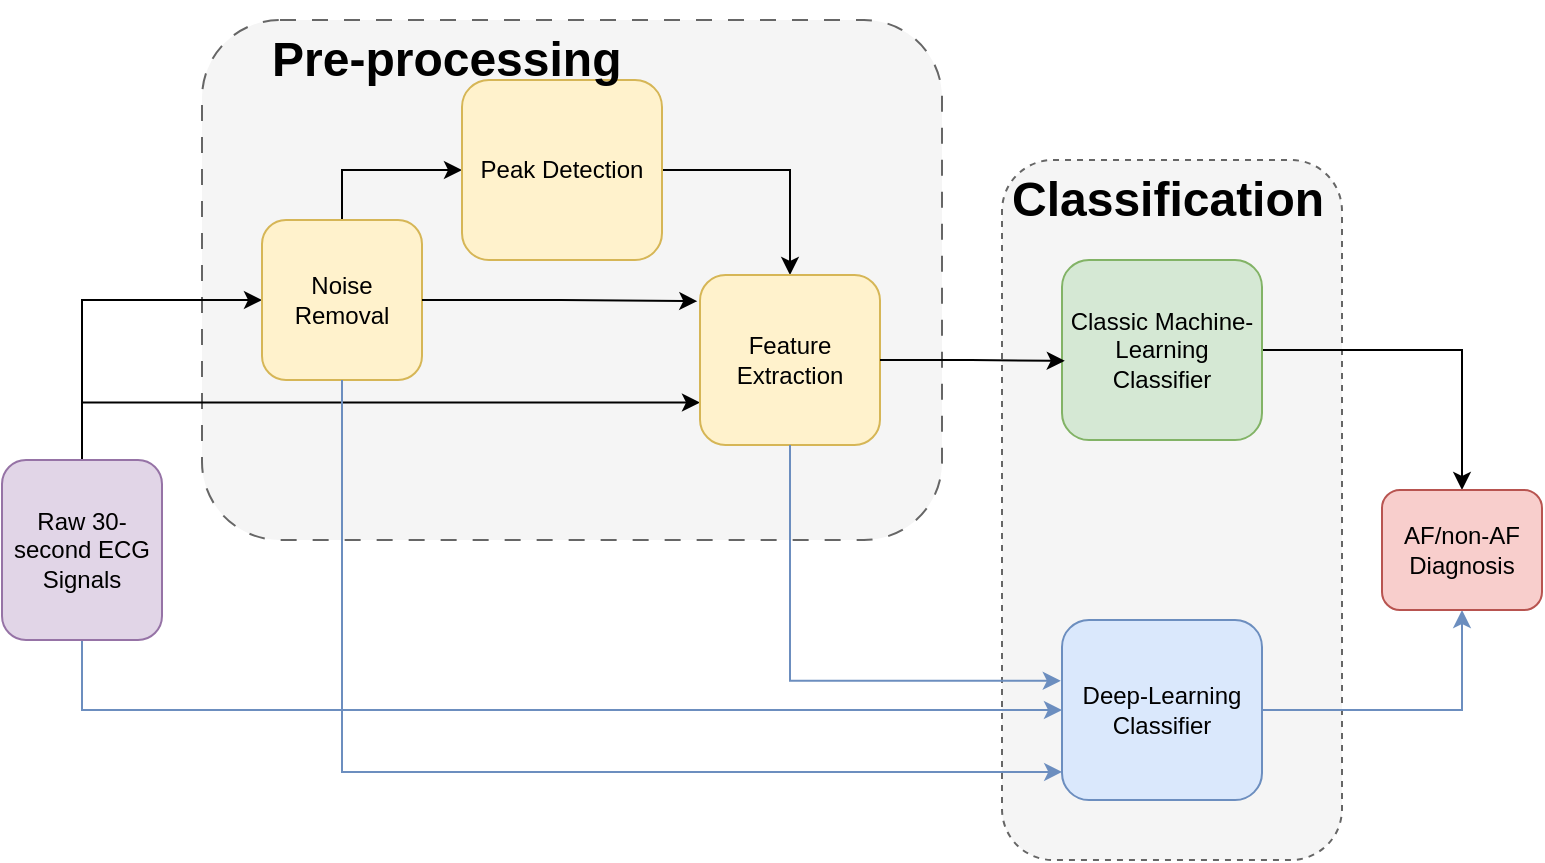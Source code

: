 <mxfile version="22.1.4" type="github">
  <diagram name="Page-1" id="ek9qT0PK-ThIQzX-yF6M">
    <mxGraphModel dx="1349" dy="470" grid="1" gridSize="10" guides="1" tooltips="1" connect="1" arrows="1" fold="1" page="1" pageScale="1" pageWidth="827" pageHeight="1169" math="0" shadow="0">
      <root>
        <mxCell id="0" />
        <mxCell id="1" parent="0" />
        <mxCell id="ctAQiSzqZtmcF7fWLvov-3" value="" style="rounded=1;whiteSpace=wrap;html=1;fillColor=#f5f5f5;fontColor=#333333;strokeColor=#666666;dashed=1;" vertex="1" parent="1">
          <mxGeometry x="520" y="120" width="170" height="350" as="geometry" />
        </mxCell>
        <mxCell id="ctAQiSzqZtmcF7fWLvov-1" value="" style="rounded=1;whiteSpace=wrap;html=1;fillColor=#f5f5f5;strokeColor=#666666;dashed=1;dashPattern=8 8;fontColor=#333333;" vertex="1" parent="1">
          <mxGeometry x="120" y="50" width="370" height="260" as="geometry" />
        </mxCell>
        <mxCell id="TqUBwnNkA9v6iUaSZCdg-25" style="edgeStyle=orthogonalEdgeStyle;rounded=0;orthogonalLoop=1;jettySize=auto;html=1;exitX=0.5;exitY=1;exitDx=0;exitDy=0;entryX=0;entryY=0.5;entryDx=0;entryDy=0;fillColor=#dae8fc;strokeColor=#6c8ebf;" parent="1" source="TqUBwnNkA9v6iUaSZCdg-1" target="TqUBwnNkA9v6iUaSZCdg-19" edge="1">
          <mxGeometry relative="1" as="geometry" />
        </mxCell>
        <mxCell id="TqUBwnNkA9v6iUaSZCdg-26" style="edgeStyle=orthogonalEdgeStyle;rounded=0;orthogonalLoop=1;jettySize=auto;html=1;exitX=0.5;exitY=0;exitDx=0;exitDy=0;entryX=0;entryY=0.5;entryDx=0;entryDy=0;" parent="1" source="TqUBwnNkA9v6iUaSZCdg-1" target="TqUBwnNkA9v6iUaSZCdg-2" edge="1">
          <mxGeometry relative="1" as="geometry" />
        </mxCell>
        <mxCell id="TqUBwnNkA9v6iUaSZCdg-28" style="edgeStyle=orthogonalEdgeStyle;rounded=0;orthogonalLoop=1;jettySize=auto;html=1;exitX=0.5;exitY=0;exitDx=0;exitDy=0;entryX=0;entryY=0.75;entryDx=0;entryDy=0;" parent="1" source="TqUBwnNkA9v6iUaSZCdg-1" target="TqUBwnNkA9v6iUaSZCdg-4" edge="1">
          <mxGeometry relative="1" as="geometry" />
        </mxCell>
        <mxCell id="TqUBwnNkA9v6iUaSZCdg-1" value="Raw 30-second ECG Signals" style="rounded=1;whiteSpace=wrap;html=1;fillColor=#e1d5e7;strokeColor=#9673a6;" parent="1" vertex="1">
          <mxGeometry x="20" y="270" width="80" height="90" as="geometry" />
        </mxCell>
        <mxCell id="TqUBwnNkA9v6iUaSZCdg-12" style="edgeStyle=orthogonalEdgeStyle;rounded=0;orthogonalLoop=1;jettySize=auto;html=1;exitX=0.5;exitY=0;exitDx=0;exitDy=0;entryX=0;entryY=0.5;entryDx=0;entryDy=0;" parent="1" source="TqUBwnNkA9v6iUaSZCdg-2" target="TqUBwnNkA9v6iUaSZCdg-3" edge="1">
          <mxGeometry relative="1" as="geometry" />
        </mxCell>
        <mxCell id="TqUBwnNkA9v6iUaSZCdg-2" value="Noise Removal" style="rounded=1;whiteSpace=wrap;html=1;fillColor=#fff2cc;strokeColor=#d6b656;" parent="1" vertex="1">
          <mxGeometry x="150" y="150" width="80" height="80" as="geometry" />
        </mxCell>
        <mxCell id="TqUBwnNkA9v6iUaSZCdg-8" style="edgeStyle=orthogonalEdgeStyle;rounded=0;orthogonalLoop=1;jettySize=auto;html=1;exitX=1;exitY=0.5;exitDx=0;exitDy=0;" parent="1" source="TqUBwnNkA9v6iUaSZCdg-3" target="TqUBwnNkA9v6iUaSZCdg-4" edge="1">
          <mxGeometry relative="1" as="geometry" />
        </mxCell>
        <mxCell id="TqUBwnNkA9v6iUaSZCdg-3" value="Peak Detection" style="rounded=1;whiteSpace=wrap;html=1;fillColor=#fff2cc;strokeColor=#d6b656;" parent="1" vertex="1">
          <mxGeometry x="250" y="80" width="100" height="90" as="geometry" />
        </mxCell>
        <mxCell id="TqUBwnNkA9v6iUaSZCdg-4" value="Feature Extraction" style="rounded=1;whiteSpace=wrap;html=1;fillColor=#fff2cc;strokeColor=#d6b656;" parent="1" vertex="1">
          <mxGeometry x="369" y="177.5" width="90" height="85" as="geometry" />
        </mxCell>
        <mxCell id="TqUBwnNkA9v6iUaSZCdg-32" style="edgeStyle=orthogonalEdgeStyle;rounded=0;orthogonalLoop=1;jettySize=auto;html=1;exitX=1;exitY=0.5;exitDx=0;exitDy=0;entryX=0.5;entryY=0;entryDx=0;entryDy=0;" parent="1" source="TqUBwnNkA9v6iUaSZCdg-5" target="TqUBwnNkA9v6iUaSZCdg-30" edge="1">
          <mxGeometry relative="1" as="geometry" />
        </mxCell>
        <mxCell id="TqUBwnNkA9v6iUaSZCdg-5" value="Classic Machine-Learning &lt;br&gt;Classifier" style="rounded=1;whiteSpace=wrap;html=1;fillColor=#d5e8d4;strokeColor=#82b366;" parent="1" vertex="1">
          <mxGeometry x="550" y="170" width="100" height="90" as="geometry" />
        </mxCell>
        <mxCell id="TqUBwnNkA9v6iUaSZCdg-17" style="edgeStyle=orthogonalEdgeStyle;rounded=0;orthogonalLoop=1;jettySize=auto;html=1;exitX=1;exitY=0.5;exitDx=0;exitDy=0;entryX=0.014;entryY=0.56;entryDx=0;entryDy=0;entryPerimeter=0;" parent="1" source="TqUBwnNkA9v6iUaSZCdg-4" target="TqUBwnNkA9v6iUaSZCdg-5" edge="1">
          <mxGeometry relative="1" as="geometry" />
        </mxCell>
        <mxCell id="TqUBwnNkA9v6iUaSZCdg-31" style="edgeStyle=orthogonalEdgeStyle;rounded=0;orthogonalLoop=1;jettySize=auto;html=1;exitX=1;exitY=0.5;exitDx=0;exitDy=0;entryX=0.5;entryY=1;entryDx=0;entryDy=0;fillColor=#dae8fc;strokeColor=#6c8ebf;" parent="1" source="TqUBwnNkA9v6iUaSZCdg-19" target="TqUBwnNkA9v6iUaSZCdg-30" edge="1">
          <mxGeometry relative="1" as="geometry" />
        </mxCell>
        <mxCell id="TqUBwnNkA9v6iUaSZCdg-19" value="Deep-Learning&lt;br&gt;Classifier" style="rounded=1;whiteSpace=wrap;html=1;fillColor=#dae8fc;strokeColor=#6c8ebf;" parent="1" vertex="1">
          <mxGeometry x="550" y="350" width="100" height="90" as="geometry" />
        </mxCell>
        <mxCell id="TqUBwnNkA9v6iUaSZCdg-23" style="edgeStyle=orthogonalEdgeStyle;rounded=0;orthogonalLoop=1;jettySize=auto;html=1;exitX=0.5;exitY=1;exitDx=0;exitDy=0;entryX=0.001;entryY=0.844;entryDx=0;entryDy=0;entryPerimeter=0;fillColor=#dae8fc;strokeColor=#6c8ebf;" parent="1" source="TqUBwnNkA9v6iUaSZCdg-2" target="TqUBwnNkA9v6iUaSZCdg-19" edge="1">
          <mxGeometry relative="1" as="geometry" />
        </mxCell>
        <mxCell id="TqUBwnNkA9v6iUaSZCdg-24" style="edgeStyle=orthogonalEdgeStyle;rounded=0;orthogonalLoop=1;jettySize=auto;html=1;exitX=0.5;exitY=1;exitDx=0;exitDy=0;entryX=-0.006;entryY=0.338;entryDx=0;entryDy=0;entryPerimeter=0;fillColor=#dae8fc;strokeColor=#6c8ebf;" parent="1" source="TqUBwnNkA9v6iUaSZCdg-4" target="TqUBwnNkA9v6iUaSZCdg-19" edge="1">
          <mxGeometry relative="1" as="geometry" />
        </mxCell>
        <mxCell id="TqUBwnNkA9v6iUaSZCdg-29" style="edgeStyle=orthogonalEdgeStyle;rounded=0;orthogonalLoop=1;jettySize=auto;html=1;exitX=1;exitY=0.5;exitDx=0;exitDy=0;entryX=-0.015;entryY=0.154;entryDx=0;entryDy=0;entryPerimeter=0;" parent="1" source="TqUBwnNkA9v6iUaSZCdg-2" target="TqUBwnNkA9v6iUaSZCdg-4" edge="1">
          <mxGeometry relative="1" as="geometry" />
        </mxCell>
        <mxCell id="TqUBwnNkA9v6iUaSZCdg-30" value="AF/non-AF&lt;br&gt;Diagnosis" style="rounded=1;whiteSpace=wrap;html=1;fillColor=#f8cecc;strokeColor=#b85450;" parent="1" vertex="1">
          <mxGeometry x="710" y="285" width="80" height="60" as="geometry" />
        </mxCell>
        <mxCell id="ctAQiSzqZtmcF7fWLvov-2" value="&lt;h1&gt;Pre-processing&lt;/h1&gt;" style="text;html=1;strokeColor=none;fillColor=none;spacing=5;spacingTop=-20;whiteSpace=wrap;overflow=hidden;rounded=0;" vertex="1" parent="1">
          <mxGeometry x="150" y="50" width="190" height="120" as="geometry" />
        </mxCell>
        <mxCell id="ctAQiSzqZtmcF7fWLvov-4" value="&lt;h1&gt;Classification&lt;/h1&gt;" style="text;html=1;strokeColor=none;fillColor=none;spacing=5;spacingTop=-20;whiteSpace=wrap;overflow=hidden;rounded=0;" vertex="1" parent="1">
          <mxGeometry x="520" y="120" width="180" height="110" as="geometry" />
        </mxCell>
      </root>
    </mxGraphModel>
  </diagram>
</mxfile>
